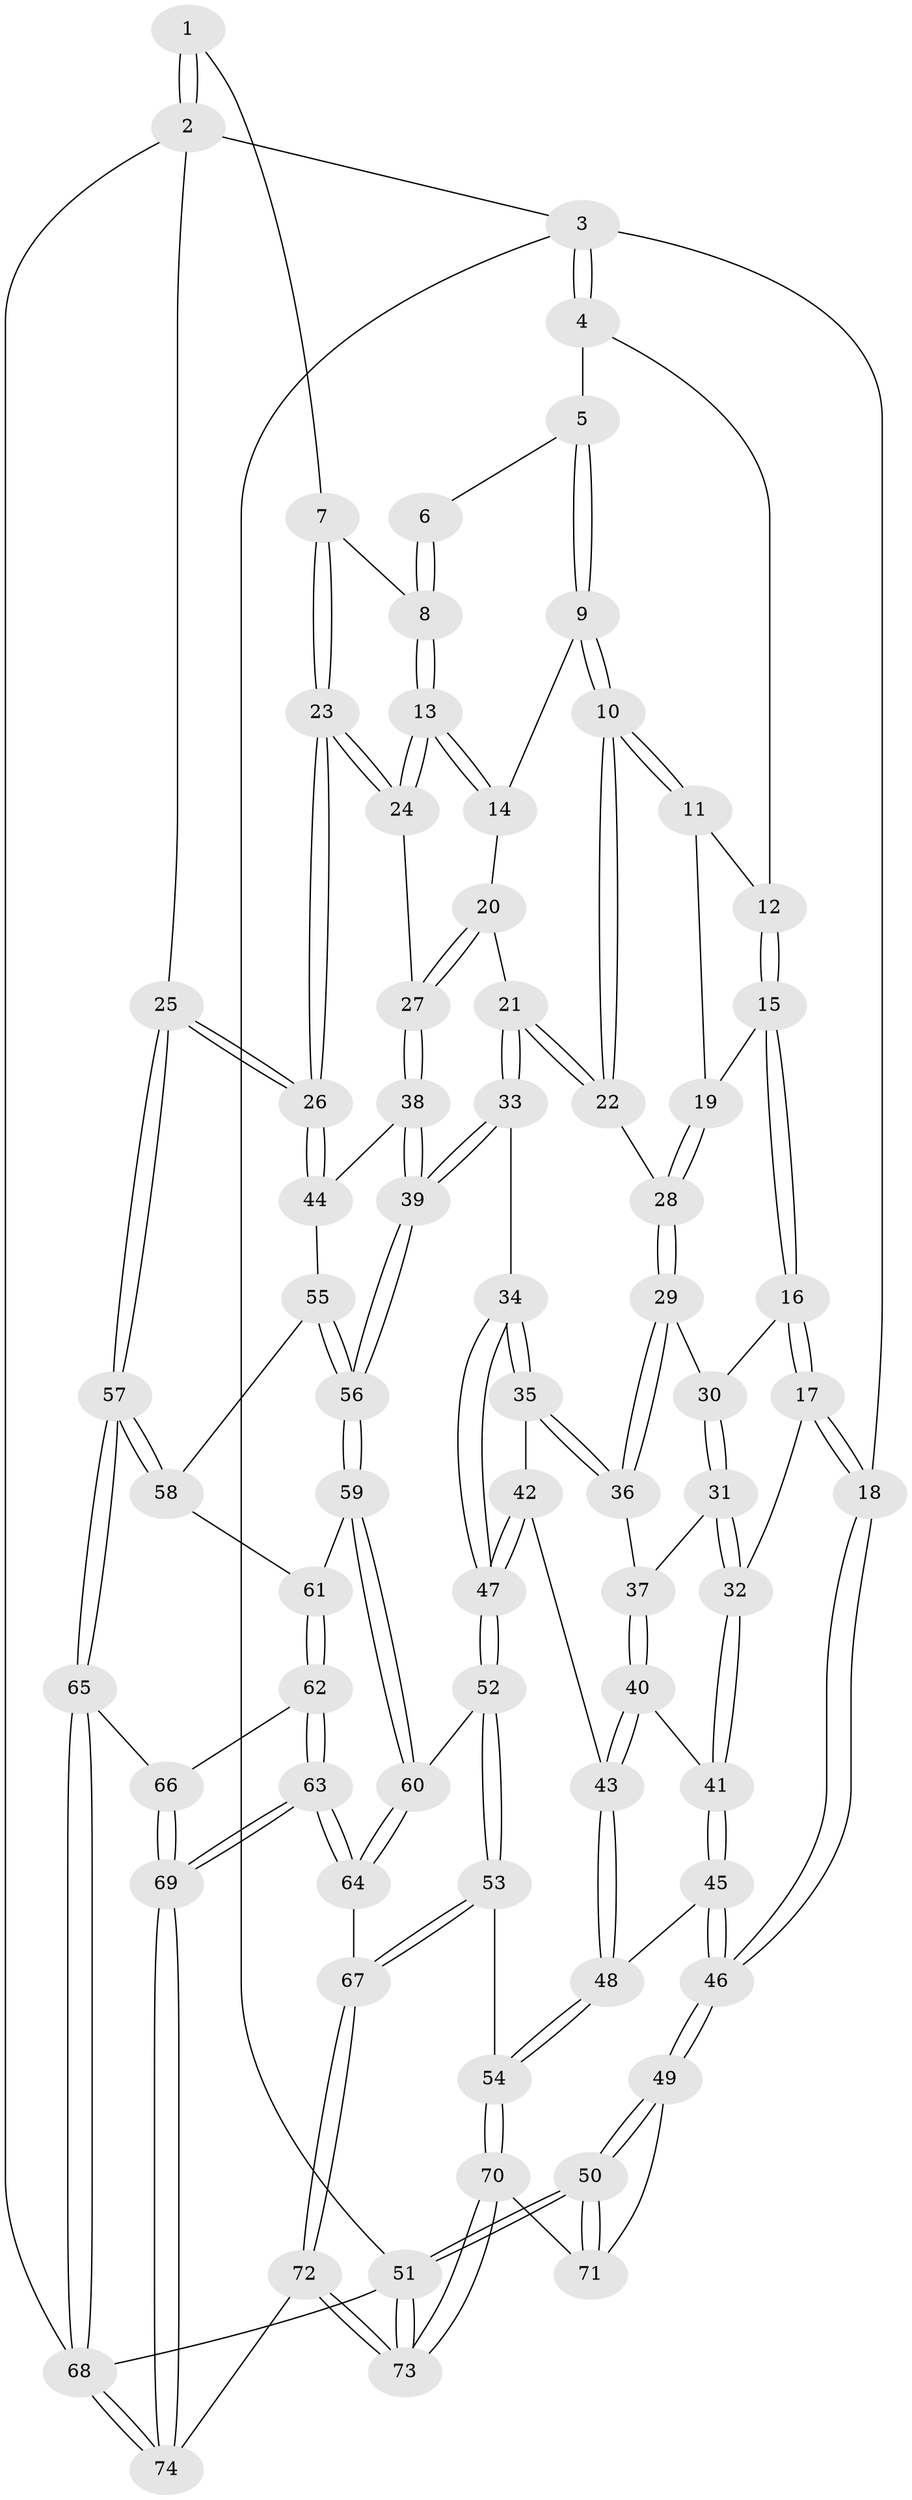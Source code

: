 // Generated by graph-tools (version 1.1) at 2025/38/03/09/25 02:38:33]
// undirected, 74 vertices, 182 edges
graph export_dot {
graph [start="1"]
  node [color=gray90,style=filled];
  1 [pos="+0.9650655130531867+0"];
  2 [pos="+1+0"];
  3 [pos="+0+0"];
  4 [pos="+0.01981353126822529+0"];
  5 [pos="+0.6270661183652294+0"];
  6 [pos="+0.9111427913043789+0"];
  7 [pos="+0.9186837938939244+0.16938433859553706"];
  8 [pos="+0.8457183481792688+0.16251297404347714"];
  9 [pos="+0.6083888480842649+0"];
  10 [pos="+0.49026052751039223+0.13088344064880839"];
  11 [pos="+0.2656657785580556+0.056139462606816425"];
  12 [pos="+0.19361205704495765+0.01836890196997461"];
  13 [pos="+0.7645230766401654+0.17156224176621312"];
  14 [pos="+0.6218364705053512+0.0007576628829026685"];
  15 [pos="+0.19934998833913314+0.14834779542126053"];
  16 [pos="+0.1594854550616641+0.24132471255281618"];
  17 [pos="+0+0.3143161303103913"];
  18 [pos="+0+0.2701173475145747"];
  19 [pos="+0.3489897915967432+0.20535601640154505"];
  20 [pos="+0.6482035153216746+0.23000086614497353"];
  21 [pos="+0.5843226680913622+0.3145958266691837"];
  22 [pos="+0.4745014683528179+0.17149392604691527"];
  23 [pos="+1+0.33394104140799946"];
  24 [pos="+0.7736345475671547+0.343183371897364"];
  25 [pos="+1+0.372173119640562"];
  26 [pos="+1+0.3717919396459536"];
  27 [pos="+0.7525481143085919+0.3605733435816034"];
  28 [pos="+0.4022925038796529+0.2370037714068686"];
  29 [pos="+0.3933183731345473+0.25654824700956297"];
  30 [pos="+0.19265532088841186+0.2620032596958529"];
  31 [pos="+0.24455887329202014+0.35490760508018265"];
  32 [pos="+0.07676845612838629+0.4054216802923117"];
  33 [pos="+0.645779874110412+0.4442470553473376"];
  34 [pos="+0.6043202325950803+0.4520015295516568"];
  35 [pos="+0.41469877880510103+0.38935934931271965"];
  36 [pos="+0.3920654364991008+0.2673493424182436"];
  37 [pos="+0.24890174941172166+0.3580908358548313"];
  38 [pos="+0.7242586877054161+0.39223774030562036"];
  39 [pos="+0.6480085200628861+0.44482988278398555"];
  40 [pos="+0.2779969595733037+0.46726150713164544"];
  41 [pos="+0.1238560562047444+0.477541969619942"];
  42 [pos="+0.34192762704503765+0.4707436541210569"];
  43 [pos="+0.3085098680892219+0.48336705646787037"];
  44 [pos="+0.9008802724478809+0.5319368202378626"];
  45 [pos="+0.0817558984624683+0.7016387302463877"];
  46 [pos="+0+0.7931111119362122"];
  47 [pos="+0.47379378785713594+0.5756657155352418"];
  48 [pos="+0.27587043957522256+0.7485816446415005"];
  49 [pos="+0+0.9344908830812585"];
  50 [pos="+0+1"];
  51 [pos="+0+1"];
  52 [pos="+0.4584572779766843+0.6593285120280049"];
  53 [pos="+0.35220960552976116+0.787216587617754"];
  54 [pos="+0.30505293068004263+0.7720326144632395"];
  55 [pos="+0.8932761981264894+0.5429484932462674"];
  56 [pos="+0.7150354067474869+0.6380653379757978"];
  57 [pos="+1+0.7069161551227463"];
  58 [pos="+0.9348766880486946+0.6911552716148017"];
  59 [pos="+0.714724469075503+0.6432192912120283"];
  60 [pos="+0.7047168648455692+0.6568402556740119"];
  61 [pos="+0.869290146251859+0.7171486835286599"];
  62 [pos="+0.8703975442415571+0.8106994306641229"];
  63 [pos="+0.7108696064953676+0.9884882683160401"];
  64 [pos="+0.6401158533099538+0.8845108806723175"];
  65 [pos="+1+0.8426419281778561"];
  66 [pos="+0.9886510252385602+0.8521330925521999"];
  67 [pos="+0.38091955331442945+0.8195220023182911"];
  68 [pos="+1+1"];
  69 [pos="+0.729301127086747+1"];
  70 [pos="+0.19881690525716036+0.927548459753782"];
  71 [pos="+0.19067464950452875+0.9287220812272711"];
  72 [pos="+0.3560095927799289+1"];
  73 [pos="+0.1869135636675413+1"];
  74 [pos="+0.7524161409455131+1"];
  1 -- 2;
  1 -- 2;
  1 -- 7;
  2 -- 3;
  2 -- 25;
  2 -- 68;
  3 -- 4;
  3 -- 4;
  3 -- 18;
  3 -- 51;
  4 -- 5;
  4 -- 12;
  5 -- 6;
  5 -- 9;
  5 -- 9;
  6 -- 8;
  6 -- 8;
  7 -- 8;
  7 -- 23;
  7 -- 23;
  8 -- 13;
  8 -- 13;
  9 -- 10;
  9 -- 10;
  9 -- 14;
  10 -- 11;
  10 -- 11;
  10 -- 22;
  10 -- 22;
  11 -- 12;
  11 -- 19;
  12 -- 15;
  12 -- 15;
  13 -- 14;
  13 -- 14;
  13 -- 24;
  13 -- 24;
  14 -- 20;
  15 -- 16;
  15 -- 16;
  15 -- 19;
  16 -- 17;
  16 -- 17;
  16 -- 30;
  17 -- 18;
  17 -- 18;
  17 -- 32;
  18 -- 46;
  18 -- 46;
  19 -- 28;
  19 -- 28;
  20 -- 21;
  20 -- 27;
  20 -- 27;
  21 -- 22;
  21 -- 22;
  21 -- 33;
  21 -- 33;
  22 -- 28;
  23 -- 24;
  23 -- 24;
  23 -- 26;
  23 -- 26;
  24 -- 27;
  25 -- 26;
  25 -- 26;
  25 -- 57;
  25 -- 57;
  26 -- 44;
  26 -- 44;
  27 -- 38;
  27 -- 38;
  28 -- 29;
  28 -- 29;
  29 -- 30;
  29 -- 36;
  29 -- 36;
  30 -- 31;
  30 -- 31;
  31 -- 32;
  31 -- 32;
  31 -- 37;
  32 -- 41;
  32 -- 41;
  33 -- 34;
  33 -- 39;
  33 -- 39;
  34 -- 35;
  34 -- 35;
  34 -- 47;
  34 -- 47;
  35 -- 36;
  35 -- 36;
  35 -- 42;
  36 -- 37;
  37 -- 40;
  37 -- 40;
  38 -- 39;
  38 -- 39;
  38 -- 44;
  39 -- 56;
  39 -- 56;
  40 -- 41;
  40 -- 43;
  40 -- 43;
  41 -- 45;
  41 -- 45;
  42 -- 43;
  42 -- 47;
  42 -- 47;
  43 -- 48;
  43 -- 48;
  44 -- 55;
  45 -- 46;
  45 -- 46;
  45 -- 48;
  46 -- 49;
  46 -- 49;
  47 -- 52;
  47 -- 52;
  48 -- 54;
  48 -- 54;
  49 -- 50;
  49 -- 50;
  49 -- 71;
  50 -- 51;
  50 -- 51;
  50 -- 71;
  50 -- 71;
  51 -- 73;
  51 -- 73;
  51 -- 68;
  52 -- 53;
  52 -- 53;
  52 -- 60;
  53 -- 54;
  53 -- 67;
  53 -- 67;
  54 -- 70;
  54 -- 70;
  55 -- 56;
  55 -- 56;
  55 -- 58;
  56 -- 59;
  56 -- 59;
  57 -- 58;
  57 -- 58;
  57 -- 65;
  57 -- 65;
  58 -- 61;
  59 -- 60;
  59 -- 60;
  59 -- 61;
  60 -- 64;
  60 -- 64;
  61 -- 62;
  61 -- 62;
  62 -- 63;
  62 -- 63;
  62 -- 66;
  63 -- 64;
  63 -- 64;
  63 -- 69;
  63 -- 69;
  64 -- 67;
  65 -- 66;
  65 -- 68;
  65 -- 68;
  66 -- 69;
  66 -- 69;
  67 -- 72;
  67 -- 72;
  68 -- 74;
  68 -- 74;
  69 -- 74;
  69 -- 74;
  70 -- 71;
  70 -- 73;
  70 -- 73;
  72 -- 73;
  72 -- 73;
  72 -- 74;
}

